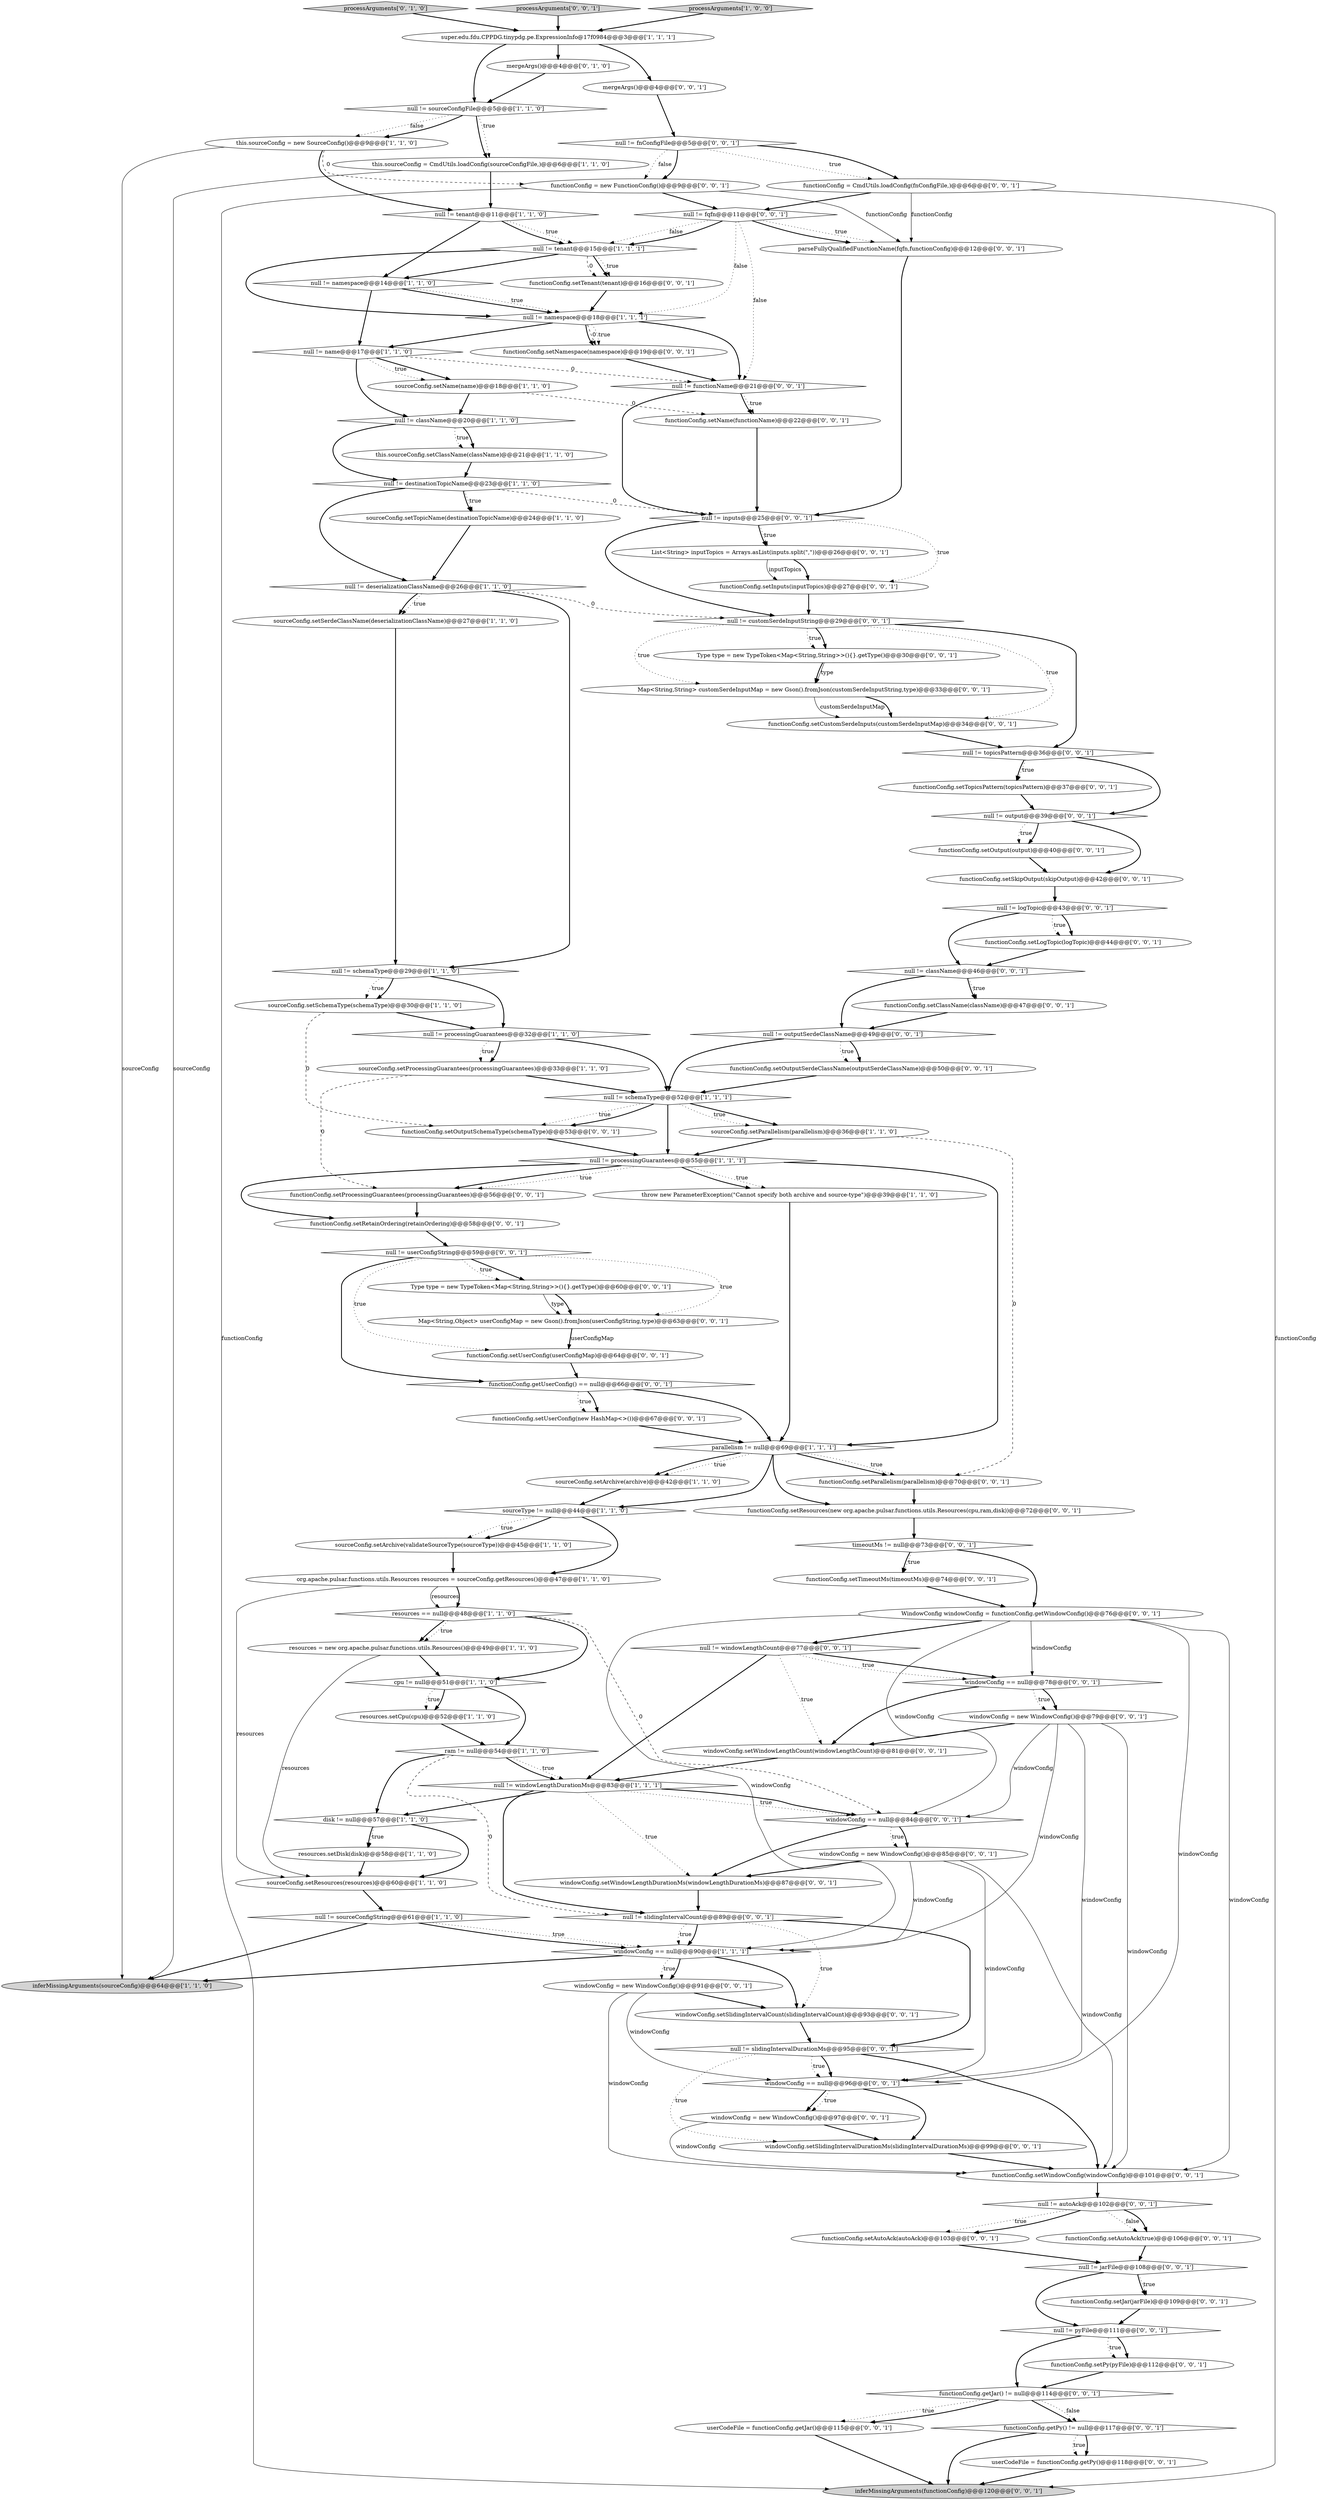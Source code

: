 digraph {
42 [style = filled, label = "processArguments['0', '1', '0']", fillcolor = lightgray, shape = diamond image = "AAA0AAABBB2BBB"];
57 [style = filled, label = "windowConfig.setSlidingIntervalCount(slidingIntervalCount)@@@93@@@['0', '0', '1']", fillcolor = white, shape = ellipse image = "AAA0AAABBB3BBB"];
63 [style = filled, label = "null != logTopic@@@43@@@['0', '0', '1']", fillcolor = white, shape = diamond image = "AAA0AAABBB3BBB"];
85 [style = filled, label = "null != topicsPattern@@@36@@@['0', '0', '1']", fillcolor = white, shape = diamond image = "AAA0AAABBB3BBB"];
62 [style = filled, label = "List<String> inputTopics = Arrays.asList(inputs.split(\",\"))@@@26@@@['0', '0', '1']", fillcolor = white, shape = ellipse image = "AAA0AAABBB3BBB"];
64 [style = filled, label = "Type type = new TypeToken<Map<String,String>>(){}.getType()@@@60@@@['0', '0', '1']", fillcolor = white, shape = ellipse image = "AAA0AAABBB3BBB"];
45 [style = filled, label = "functionConfig.getPy() != null@@@117@@@['0', '0', '1']", fillcolor = white, shape = diamond image = "AAA0AAABBB3BBB"];
55 [style = filled, label = "functionConfig.setPy(pyFile)@@@112@@@['0', '0', '1']", fillcolor = white, shape = ellipse image = "AAA0AAABBB3BBB"];
93 [style = filled, label = "functionConfig.setUserConfig(userConfigMap)@@@64@@@['0', '0', '1']", fillcolor = white, shape = ellipse image = "AAA0AAABBB3BBB"];
6 [style = filled, label = "null != name@@@17@@@['1', '1', '0']", fillcolor = white, shape = diamond image = "AAA0AAABBB1BBB"];
101 [style = filled, label = "windowConfig.setSlidingIntervalDurationMs(slidingIntervalDurationMs)@@@99@@@['0', '0', '1']", fillcolor = white, shape = ellipse image = "AAA0AAABBB3BBB"];
102 [style = filled, label = "functionConfig.setTopicsPattern(topicsPattern)@@@37@@@['0', '0', '1']", fillcolor = white, shape = ellipse image = "AAA0AAABBB3BBB"];
82 [style = filled, label = "functionConfig.setUserConfig(new HashMap<>())@@@67@@@['0', '0', '1']", fillcolor = white, shape = ellipse image = "AAA0AAABBB3BBB"];
67 [style = filled, label = "null != functionName@@@21@@@['0', '0', '1']", fillcolor = white, shape = diamond image = "AAA0AAABBB3BBB"];
98 [style = filled, label = "functionConfig.setNamespace(namespace)@@@19@@@['0', '0', '1']", fillcolor = white, shape = ellipse image = "AAA0AAABBB3BBB"];
24 [style = filled, label = "null != processingGuarantees@@@55@@@['1', '1', '1']", fillcolor = white, shape = diamond image = "AAA0AAABBB1BBB"];
48 [style = filled, label = "functionConfig.setName(functionName)@@@22@@@['0', '0', '1']", fillcolor = white, shape = ellipse image = "AAA0AAABBB3BBB"];
54 [style = filled, label = "parseFullyQualifiedFunctionName(fqfn,functionConfig)@@@12@@@['0', '0', '1']", fillcolor = white, shape = ellipse image = "AAA0AAABBB3BBB"];
109 [style = filled, label = "null != inputs@@@25@@@['0', '0', '1']", fillcolor = white, shape = diamond image = "AAA0AAABBB3BBB"];
15 [style = filled, label = "null != tenant@@@11@@@['1', '1', '0']", fillcolor = white, shape = diamond image = "AAA0AAABBB1BBB"];
106 [style = filled, label = "functionConfig.setCustomSerdeInputs(customSerdeInputMap)@@@34@@@['0', '0', '1']", fillcolor = white, shape = ellipse image = "AAA0AAABBB3BBB"];
103 [style = filled, label = "functionConfig = CmdUtils.loadConfig(fnConfigFile,)@@@6@@@['0', '0', '1']", fillcolor = white, shape = ellipse image = "AAA0AAABBB3BBB"];
47 [style = filled, label = "functionConfig.setClassName(className)@@@47@@@['0', '0', '1']", fillcolor = white, shape = ellipse image = "AAA0AAABBB3BBB"];
17 [style = filled, label = "resources = new org.apache.pulsar.functions.utils.Resources()@@@49@@@['1', '1', '0']", fillcolor = white, shape = ellipse image = "AAA0AAABBB1BBB"];
65 [style = filled, label = "null != pyFile@@@111@@@['0', '0', '1']", fillcolor = white, shape = diamond image = "AAA0AAABBB3BBB"];
105 [style = filled, label = "null != autoAck@@@102@@@['0', '0', '1']", fillcolor = white, shape = diamond image = "AAA0AAABBB3BBB"];
73 [style = filled, label = "functionConfig.setResources(new org.apache.pulsar.functions.utils.Resources(cpu,ram,disk))@@@72@@@['0', '0', '1']", fillcolor = white, shape = ellipse image = "AAA0AAABBB3BBB"];
60 [style = filled, label = "windowConfig == null@@@96@@@['0', '0', '1']", fillcolor = white, shape = diamond image = "AAA0AAABBB3BBB"];
2 [style = filled, label = "null != sourceConfigFile@@@5@@@['1', '1', '0']", fillcolor = white, shape = diamond image = "AAA0AAABBB1BBB"];
39 [style = filled, label = "null != namespace@@@14@@@['1', '1', '0']", fillcolor = white, shape = diamond image = "AAA0AAABBB1BBB"];
28 [style = filled, label = "resources.setCpu(cpu)@@@52@@@['1', '1', '0']", fillcolor = white, shape = ellipse image = "AAA0AAABBB1BBB"];
26 [style = filled, label = "sourceConfig.setResources(resources)@@@60@@@['1', '1', '0']", fillcolor = white, shape = ellipse image = "AAA0AAABBB1BBB"];
53 [style = filled, label = "null != outputSerdeClassName@@@49@@@['0', '0', '1']", fillcolor = white, shape = diamond image = "AAA0AAABBB3BBB"];
68 [style = filled, label = "windowConfig = new WindowConfig()@@@91@@@['0', '0', '1']", fillcolor = white, shape = ellipse image = "AAA0AAABBB3BBB"];
33 [style = filled, label = "null != className@@@20@@@['1', '1', '0']", fillcolor = white, shape = diamond image = "AAA0AAABBB1BBB"];
108 [style = filled, label = "processArguments['0', '0', '1']", fillcolor = lightgray, shape = diamond image = "AAA0AAABBB3BBB"];
61 [style = filled, label = "null != fqfn@@@11@@@['0', '0', '1']", fillcolor = white, shape = diamond image = "AAA0AAABBB3BBB"];
10 [style = filled, label = "this.sourceConfig.setClassName(className)@@@21@@@['1', '1', '0']", fillcolor = white, shape = ellipse image = "AAA0AAABBB1BBB"];
70 [style = filled, label = "functionConfig.setTenant(tenant)@@@16@@@['0', '0', '1']", fillcolor = white, shape = ellipse image = "AAA0AAABBB3BBB"];
8 [style = filled, label = "null != schemaType@@@29@@@['1', '1', '0']", fillcolor = white, shape = diamond image = "AAA0AAABBB1BBB"];
46 [style = filled, label = "userCodeFile = functionConfig.getJar()@@@115@@@['0', '0', '1']", fillcolor = white, shape = ellipse image = "AAA0AAABBB3BBB"];
36 [style = filled, label = "sourceConfig.setSerdeClassName(deserializationClassName)@@@27@@@['1', '1', '0']", fillcolor = white, shape = ellipse image = "AAA0AAABBB1BBB"];
100 [style = filled, label = "functionConfig.setAutoAck(true)@@@106@@@['0', '0', '1']", fillcolor = white, shape = ellipse image = "AAA0AAABBB3BBB"];
29 [style = filled, label = "org.apache.pulsar.functions.utils.Resources resources = sourceConfig.getResources()@@@47@@@['1', '1', '0']", fillcolor = white, shape = ellipse image = "AAA0AAABBB1BBB"];
16 [style = filled, label = "resources == null@@@48@@@['1', '1', '0']", fillcolor = white, shape = diamond image = "AAA0AAABBB1BBB"];
78 [style = filled, label = "null != fnConfigFile@@@5@@@['0', '0', '1']", fillcolor = white, shape = diamond image = "AAA0AAABBB3BBB"];
77 [style = filled, label = "functionConfig.getJar() != null@@@114@@@['0', '0', '1']", fillcolor = white, shape = diamond image = "AAA0AAABBB3BBB"];
107 [style = filled, label = "null != userConfigString@@@59@@@['0', '0', '1']", fillcolor = white, shape = diamond image = "AAA0AAABBB3BBB"];
94 [style = filled, label = "Map<String,Object> userConfigMap = new Gson().fromJson(userConfigString,type)@@@63@@@['0', '0', '1']", fillcolor = white, shape = ellipse image = "AAA0AAABBB3BBB"];
44 [style = filled, label = "null != output@@@39@@@['0', '0', '1']", fillcolor = white, shape = diamond image = "AAA0AAABBB3BBB"];
58 [style = filled, label = "functionConfig = new FunctionConfig()@@@9@@@['0', '0', '1']", fillcolor = white, shape = ellipse image = "AAA0AAABBB3BBB"];
49 [style = filled, label = "windowConfig.setWindowLengthCount(windowLengthCount)@@@81@@@['0', '0', '1']", fillcolor = white, shape = ellipse image = "AAA0AAABBB3BBB"];
50 [style = filled, label = "functionConfig.setWindowConfig(windowConfig)@@@101@@@['0', '0', '1']", fillcolor = white, shape = ellipse image = "AAA0AAABBB3BBB"];
31 [style = filled, label = "null != namespace@@@18@@@['1', '1', '1']", fillcolor = white, shape = diamond image = "AAA0AAABBB1BBB"];
37 [style = filled, label = "sourceConfig.setProcessingGuarantees(processingGuarantees)@@@33@@@['1', '1', '0']", fillcolor = white, shape = ellipse image = "AAA0AAABBB1BBB"];
81 [style = filled, label = "windowConfig = new WindowConfig()@@@97@@@['0', '0', '1']", fillcolor = white, shape = ellipse image = "AAA0AAABBB3BBB"];
69 [style = filled, label = "null != windowLengthCount@@@77@@@['0', '0', '1']", fillcolor = white, shape = diamond image = "AAA0AAABBB3BBB"];
22 [style = filled, label = "windowConfig == null@@@90@@@['1', '1', '1']", fillcolor = white, shape = diamond image = "AAA0AAABBB1BBB"];
75 [style = filled, label = "functionConfig.setOutput(output)@@@40@@@['0', '0', '1']", fillcolor = white, shape = ellipse image = "AAA0AAABBB3BBB"];
97 [style = filled, label = "inferMissingArguments(functionConfig)@@@120@@@['0', '0', '1']", fillcolor = lightgray, shape = ellipse image = "AAA0AAABBB3BBB"];
32 [style = filled, label = "sourceType != null@@@44@@@['1', '1', '0']", fillcolor = white, shape = diamond image = "AAA0AAABBB1BBB"];
95 [style = filled, label = "windowConfig == null@@@84@@@['0', '0', '1']", fillcolor = white, shape = diamond image = "AAA0AAABBB3BBB"];
23 [style = filled, label = "throw new ParameterException(\"Cannot specify both archive and source-type\")@@@39@@@['1', '1', '0']", fillcolor = white, shape = ellipse image = "AAA0AAABBB1BBB"];
86 [style = filled, label = "null != className@@@46@@@['0', '0', '1']", fillcolor = white, shape = diamond image = "AAA0AAABBB3BBB"];
56 [style = filled, label = "windowConfig = new WindowConfig()@@@79@@@['0', '0', '1']", fillcolor = white, shape = ellipse image = "AAA0AAABBB3BBB"];
9 [style = filled, label = "processArguments['1', '0', '0']", fillcolor = lightgray, shape = diamond image = "AAA0AAABBB1BBB"];
52 [style = filled, label = "null != slidingIntervalCount@@@89@@@['0', '0', '1']", fillcolor = white, shape = diamond image = "AAA0AAABBB3BBB"];
21 [style = filled, label = "null != deserializationClassName@@@26@@@['1', '1', '0']", fillcolor = white, shape = diamond image = "AAA0AAABBB1BBB"];
34 [style = filled, label = "sourceConfig.setTopicName(destinationTopicName)@@@24@@@['1', '1', '0']", fillcolor = white, shape = ellipse image = "AAA0AAABBB1BBB"];
51 [style = filled, label = "mergeArgs()@@@4@@@['0', '0', '1']", fillcolor = white, shape = ellipse image = "AAA0AAABBB3BBB"];
40 [style = filled, label = "sourceConfig.setArchive(archive)@@@42@@@['1', '1', '0']", fillcolor = white, shape = ellipse image = "AAA0AAABBB1BBB"];
25 [style = filled, label = "null != windowLengthDurationMs@@@83@@@['1', '1', '1']", fillcolor = white, shape = diamond image = "AAA0AAABBB1BBB"];
104 [style = filled, label = "functionConfig.setSkipOutput(skipOutput)@@@42@@@['0', '0', '1']", fillcolor = white, shape = ellipse image = "AAA0AAABBB3BBB"];
71 [style = filled, label = "Map<String,String> customSerdeInputMap = new Gson().fromJson(customSerdeInputString,type)@@@33@@@['0', '0', '1']", fillcolor = white, shape = ellipse image = "AAA0AAABBB3BBB"];
84 [style = filled, label = "functionConfig.setAutoAck(autoAck)@@@103@@@['0', '0', '1']", fillcolor = white, shape = ellipse image = "AAA0AAABBB3BBB"];
4 [style = filled, label = "inferMissingArguments(sourceConfig)@@@64@@@['1', '1', '0']", fillcolor = lightgray, shape = ellipse image = "AAA0AAABBB1BBB"];
110 [style = filled, label = "functionConfig.setLogTopic(logTopic)@@@44@@@['0', '0', '1']", fillcolor = white, shape = ellipse image = "AAA0AAABBB3BBB"];
92 [style = filled, label = "functionConfig.setProcessingGuarantees(processingGuarantees)@@@56@@@['0', '0', '1']", fillcolor = white, shape = ellipse image = "AAA0AAABBB3BBB"];
59 [style = filled, label = "functionConfig.setJar(jarFile)@@@109@@@['0', '0', '1']", fillcolor = white, shape = ellipse image = "AAA0AAABBB3BBB"];
1 [style = filled, label = "ram != null@@@54@@@['1', '1', '0']", fillcolor = white, shape = diamond image = "AAA0AAABBB1BBB"];
80 [style = filled, label = "functionConfig.setOutputSchemaType(schemaType)@@@53@@@['0', '0', '1']", fillcolor = white, shape = ellipse image = "AAA0AAABBB3BBB"];
83 [style = filled, label = "null != jarFile@@@108@@@['0', '0', '1']", fillcolor = white, shape = diamond image = "AAA0AAABBB3BBB"];
89 [style = filled, label = "null != slidingIntervalDurationMs@@@95@@@['0', '0', '1']", fillcolor = white, shape = diamond image = "AAA0AAABBB3BBB"];
41 [style = filled, label = "null != processingGuarantees@@@32@@@['1', '1', '0']", fillcolor = white, shape = diamond image = "AAA0AAABBB1BBB"];
72 [style = filled, label = "functionConfig.setOutputSerdeClassName(outputSerdeClassName)@@@50@@@['0', '0', '1']", fillcolor = white, shape = ellipse image = "AAA0AAABBB3BBB"];
91 [style = filled, label = "functionConfig.setParallelism(parallelism)@@@70@@@['0', '0', '1']", fillcolor = white, shape = ellipse image = "AAA0AAABBB3BBB"];
90 [style = filled, label = "null != customSerdeInputString@@@29@@@['0', '0', '1']", fillcolor = white, shape = diamond image = "AAA0AAABBB3BBB"];
74 [style = filled, label = "functionConfig.getUserConfig() == null@@@66@@@['0', '0', '1']", fillcolor = white, shape = diamond image = "AAA0AAABBB3BBB"];
43 [style = filled, label = "mergeArgs()@@@4@@@['0', '1', '0']", fillcolor = white, shape = ellipse image = "AAA1AAABBB2BBB"];
66 [style = filled, label = "windowConfig == null@@@78@@@['0', '0', '1']", fillcolor = white, shape = diamond image = "AAA0AAABBB3BBB"];
20 [style = filled, label = "sourceConfig.setName(name)@@@18@@@['1', '1', '0']", fillcolor = white, shape = ellipse image = "AAA0AAABBB1BBB"];
99 [style = filled, label = "windowConfig.setWindowLengthDurationMs(windowLengthDurationMs)@@@87@@@['0', '0', '1']", fillcolor = white, shape = ellipse image = "AAA0AAABBB3BBB"];
88 [style = filled, label = "timeoutMs != null@@@73@@@['0', '0', '1']", fillcolor = white, shape = diamond image = "AAA0AAABBB3BBB"];
111 [style = filled, label = "WindowConfig windowConfig = functionConfig.getWindowConfig()@@@76@@@['0', '0', '1']", fillcolor = white, shape = ellipse image = "AAA0AAABBB3BBB"];
11 [style = filled, label = "disk != null@@@57@@@['1', '1', '0']", fillcolor = white, shape = diamond image = "AAA0AAABBB1BBB"];
76 [style = filled, label = "functionConfig.setInputs(inputTopics)@@@27@@@['0', '0', '1']", fillcolor = white, shape = ellipse image = "AAA0AAABBB3BBB"];
35 [style = filled, label = "super.edu.fdu.CPPDG.tinypdg.pe.ExpressionInfo@17f0984@@@3@@@['1', '1', '1']", fillcolor = white, shape = ellipse image = "AAA0AAABBB1BBB"];
5 [style = filled, label = "resources.setDisk(disk)@@@58@@@['1', '1', '0']", fillcolor = white, shape = ellipse image = "AAA0AAABBB1BBB"];
3 [style = filled, label = "sourceConfig.setSchemaType(schemaType)@@@30@@@['1', '1', '0']", fillcolor = white, shape = ellipse image = "AAA0AAABBB1BBB"];
30 [style = filled, label = "this.sourceConfig = CmdUtils.loadConfig(sourceConfigFile,)@@@6@@@['1', '1', '0']", fillcolor = white, shape = ellipse image = "AAA0AAABBB1BBB"];
112 [style = filled, label = "functionConfig.setTimeoutMs(timeoutMs)@@@74@@@['0', '0', '1']", fillcolor = white, shape = ellipse image = "AAA0AAABBB3BBB"];
27 [style = filled, label = "sourceConfig.setParallelism(parallelism)@@@36@@@['1', '1', '0']", fillcolor = white, shape = ellipse image = "AAA0AAABBB1BBB"];
0 [style = filled, label = "cpu != null@@@51@@@['1', '1', '0']", fillcolor = white, shape = diamond image = "AAA0AAABBB1BBB"];
14 [style = filled, label = "parallelism != null@@@69@@@['1', '1', '1']", fillcolor = white, shape = diamond image = "AAA0AAABBB1BBB"];
13 [style = filled, label = "null != sourceConfigString@@@61@@@['1', '1', '0']", fillcolor = white, shape = diamond image = "AAA0AAABBB1BBB"];
113 [style = filled, label = "userCodeFile = functionConfig.getPy()@@@118@@@['0', '0', '1']", fillcolor = white, shape = ellipse image = "AAA0AAABBB3BBB"];
96 [style = filled, label = "windowConfig = new WindowConfig()@@@85@@@['0', '0', '1']", fillcolor = white, shape = ellipse image = "AAA0AAABBB3BBB"];
7 [style = filled, label = "null != destinationTopicName@@@23@@@['1', '1', '0']", fillcolor = white, shape = diamond image = "AAA0AAABBB1BBB"];
38 [style = filled, label = "null != tenant@@@15@@@['1', '1', '1']", fillcolor = white, shape = diamond image = "AAA0AAABBB1BBB"];
87 [style = filled, label = "functionConfig.setRetainOrdering(retainOrdering)@@@58@@@['0', '0', '1']", fillcolor = white, shape = ellipse image = "AAA0AAABBB3BBB"];
79 [style = filled, label = "Type type = new TypeToken<Map<String,String>>(){}.getType()@@@30@@@['0', '0', '1']", fillcolor = white, shape = ellipse image = "AAA0AAABBB3BBB"];
12 [style = filled, label = "sourceConfig.setArchive(validateSourceType(sourceType))@@@45@@@['1', '1', '0']", fillcolor = white, shape = ellipse image = "AAA0AAABBB1BBB"];
18 [style = filled, label = "null != schemaType@@@52@@@['1', '1', '1']", fillcolor = white, shape = diamond image = "AAA0AAABBB1BBB"];
19 [style = filled, label = "this.sourceConfig = new SourceConfig()@@@9@@@['1', '1', '0']", fillcolor = white, shape = ellipse image = "AAA0AAABBB1BBB"];
18->80 [style = dotted, label="true"];
29->16 [style = solid, label="resources"];
95->99 [style = bold, label=""];
15->38 [style = dotted, label="true"];
105->100 [style = dotted, label="false"];
103->97 [style = solid, label="functionConfig"];
14->32 [style = bold, label=""];
88->111 [style = bold, label=""];
105->100 [style = bold, label=""];
21->36 [style = dotted, label="true"];
25->95 [style = dotted, label="true"];
89->101 [style = dotted, label="true"];
74->82 [style = bold, label=""];
25->95 [style = bold, label=""];
16->0 [style = bold, label=""];
86->53 [style = bold, label=""];
1->11 [style = bold, label=""];
74->82 [style = dotted, label="true"];
77->46 [style = dotted, label="true"];
111->50 [style = solid, label="windowConfig"];
14->40 [style = dotted, label="true"];
83->59 [style = bold, label=""];
31->67 [style = bold, label=""];
28->1 [style = bold, label=""];
110->86 [style = bold, label=""];
52->22 [style = bold, label=""];
25->99 [style = dotted, label="true"];
113->97 [style = bold, label=""];
31->6 [style = bold, label=""];
94->93 [style = solid, label="userConfigMap"];
6->67 [style = dashed, label="0"];
107->64 [style = bold, label=""];
15->39 [style = bold, label=""];
63->110 [style = bold, label=""];
72->18 [style = bold, label=""];
14->91 [style = bold, label=""];
66->56 [style = dotted, label="true"];
80->24 [style = bold, label=""];
36->8 [style = bold, label=""];
13->22 [style = dotted, label="true"];
109->62 [style = bold, label=""];
35->51 [style = bold, label=""];
38->70 [style = dashed, label="0"];
62->76 [style = bold, label=""];
42->35 [style = bold, label=""];
60->81 [style = bold, label=""];
24->14 [style = bold, label=""];
68->50 [style = solid, label="windowConfig"];
71->106 [style = solid, label="customSerdeInputMap"];
19->4 [style = solid, label="sourceConfig"];
1->52 [style = dashed, label="0"];
95->96 [style = dotted, label="true"];
52->89 [style = bold, label=""];
11->5 [style = dotted, label="true"];
78->58 [style = dotted, label="false"];
38->39 [style = bold, label=""];
7->109 [style = dashed, label="0"];
61->54 [style = dotted, label="true"];
105->84 [style = dotted, label="true"];
40->32 [style = bold, label=""];
39->31 [style = bold, label=""];
7->34 [style = dotted, label="true"];
90->106 [style = dotted, label="true"];
64->94 [style = solid, label="type"];
3->80 [style = dashed, label="0"];
60->81 [style = dotted, label="true"];
26->13 [style = bold, label=""];
90->79 [style = dotted, label="true"];
15->38 [style = bold, label=""];
73->88 [style = bold, label=""];
2->19 [style = dotted, label="false"];
33->10 [style = dotted, label="true"];
111->69 [style = bold, label=""];
37->18 [style = bold, label=""];
11->26 [style = bold, label=""];
37->92 [style = dashed, label="0"];
1->25 [style = dotted, label="true"];
109->90 [style = bold, label=""];
45->97 [style = bold, label=""];
55->77 [style = bold, label=""];
21->8 [style = bold, label=""];
79->71 [style = solid, label="type"];
14->91 [style = dotted, label="true"];
6->20 [style = bold, label=""];
63->110 [style = dotted, label="true"];
1->25 [style = bold, label=""];
85->44 [style = bold, label=""];
67->48 [style = bold, label=""];
102->44 [style = bold, label=""];
8->3 [style = bold, label=""];
58->97 [style = solid, label="functionConfig"];
16->95 [style = dashed, label="0"];
24->92 [style = dotted, label="true"];
52->57 [style = dotted, label="true"];
89->60 [style = bold, label=""];
10->7 [style = bold, label=""];
38->70 [style = bold, label=""];
101->50 [style = bold, label=""];
44->104 [style = bold, label=""];
69->25 [style = bold, label=""];
24->23 [style = dotted, label="true"];
77->46 [style = bold, label=""];
53->18 [style = bold, label=""];
71->106 [style = bold, label=""];
58->61 [style = bold, label=""];
53->72 [style = bold, label=""];
81->101 [style = bold, label=""];
69->66 [style = dotted, label="true"];
65->55 [style = bold, label=""];
109->76 [style = dotted, label="true"];
57->89 [style = bold, label=""];
67->48 [style = dotted, label="true"];
52->22 [style = dotted, label="true"];
30->4 [style = solid, label="sourceConfig"];
12->29 [style = bold, label=""];
38->31 [style = bold, label=""];
29->26 [style = solid, label="resources"];
62->76 [style = solid, label="inputTopics"];
78->103 [style = dotted, label="true"];
64->94 [style = bold, label=""];
90->71 [style = dotted, label="true"];
6->20 [style = dotted, label="true"];
38->70 [style = dotted, label="true"];
32->29 [style = bold, label=""];
21->36 [style = bold, label=""];
18->27 [style = bold, label=""];
82->14 [style = bold, label=""];
34->21 [style = bold, label=""];
45->113 [style = bold, label=""];
0->28 [style = dotted, label="true"];
54->109 [style = bold, label=""];
88->112 [style = dotted, label="true"];
59->65 [style = bold, label=""];
91->73 [style = bold, label=""];
61->67 [style = dotted, label="false"];
77->45 [style = bold, label=""];
58->54 [style = solid, label="functionConfig"];
56->49 [style = bold, label=""];
21->90 [style = dashed, label="0"];
8->41 [style = bold, label=""];
35->2 [style = bold, label=""];
95->96 [style = bold, label=""];
96->60 [style = solid, label="windowConfig"];
53->72 [style = dotted, label="true"];
31->98 [style = dashed, label="0"];
13->4 [style = bold, label=""];
31->98 [style = dotted, label="true"];
103->54 [style = solid, label="functionConfig"];
41->37 [style = bold, label=""];
39->6 [style = bold, label=""];
56->95 [style = solid, label="windowConfig"];
107->94 [style = dotted, label="true"];
33->10 [style = bold, label=""];
35->43 [style = bold, label=""];
9->35 [style = bold, label=""];
103->61 [style = bold, label=""];
98->67 [style = bold, label=""];
68->57 [style = bold, label=""];
32->12 [style = dotted, label="true"];
22->68 [style = dotted, label="true"];
87->107 [style = bold, label=""];
69->66 [style = bold, label=""];
2->30 [style = dotted, label="true"];
33->7 [style = bold, label=""];
94->93 [style = bold, label=""];
88->112 [style = bold, label=""];
68->60 [style = solid, label="windowConfig"];
51->78 [style = bold, label=""];
66->49 [style = bold, label=""];
50->105 [style = bold, label=""];
109->62 [style = dotted, label="true"];
20->48 [style = dashed, label="0"];
48->109 [style = bold, label=""];
89->50 [style = bold, label=""];
14->73 [style = bold, label=""];
66->56 [style = bold, label=""];
44->75 [style = bold, label=""];
2->19 [style = bold, label=""];
45->113 [style = dotted, label="true"];
111->60 [style = solid, label="windowConfig"];
96->99 [style = bold, label=""];
29->16 [style = bold, label=""];
25->52 [style = bold, label=""];
107->93 [style = dotted, label="true"];
56->50 [style = solid, label="windowConfig"];
41->37 [style = dotted, label="true"];
61->38 [style = dotted, label="false"];
92->87 [style = bold, label=""];
111->95 [style = solid, label="windowConfig"];
96->22 [style = solid, label="windowConfig"];
107->64 [style = dotted, label="true"];
78->58 [style = bold, label=""];
84->83 [style = bold, label=""];
23->14 [style = bold, label=""];
99->52 [style = bold, label=""];
16->17 [style = bold, label=""];
8->3 [style = dotted, label="true"];
93->74 [style = bold, label=""];
16->17 [style = dotted, label="true"];
104->63 [style = bold, label=""];
17->0 [style = bold, label=""];
20->33 [style = bold, label=""];
11->5 [style = bold, label=""];
74->14 [style = bold, label=""];
108->35 [style = bold, label=""];
83->65 [style = bold, label=""];
76->90 [style = bold, label=""];
43->2 [style = bold, label=""];
24->87 [style = bold, label=""];
41->18 [style = bold, label=""];
49->25 [style = bold, label=""];
96->50 [style = solid, label="windowConfig"];
19->58 [style = dashed, label="0"];
32->12 [style = bold, label=""];
27->91 [style = dashed, label="0"];
79->71 [style = bold, label=""];
22->68 [style = bold, label=""];
69->49 [style = dotted, label="true"];
24->23 [style = bold, label=""];
78->103 [style = bold, label=""];
30->15 [style = bold, label=""];
86->47 [style = bold, label=""];
18->24 [style = bold, label=""];
56->60 [style = solid, label="windowConfig"];
100->83 [style = bold, label=""];
13->22 [style = bold, label=""];
85->102 [style = dotted, label="true"];
18->80 [style = bold, label=""];
47->53 [style = bold, label=""];
19->15 [style = bold, label=""];
44->75 [style = dotted, label="true"];
111->66 [style = solid, label="windowConfig"];
105->84 [style = bold, label=""];
7->21 [style = bold, label=""];
6->33 [style = bold, label=""];
5->26 [style = bold, label=""];
0->1 [style = bold, label=""];
65->77 [style = bold, label=""];
90->79 [style = bold, label=""];
60->101 [style = bold, label=""];
65->55 [style = dotted, label="true"];
112->111 [style = bold, label=""];
25->11 [style = bold, label=""];
70->31 [style = bold, label=""];
46->97 [style = bold, label=""];
27->24 [style = bold, label=""];
61->31 [style = dotted, label="false"];
18->27 [style = dotted, label="true"];
56->22 [style = solid, label="windowConfig"];
107->74 [style = bold, label=""];
77->45 [style = dotted, label="false"];
31->98 [style = bold, label=""];
90->85 [style = bold, label=""];
7->34 [style = bold, label=""];
22->4 [style = bold, label=""];
24->92 [style = bold, label=""];
3->41 [style = bold, label=""];
61->54 [style = bold, label=""];
2->30 [style = bold, label=""];
17->26 [style = solid, label="resources"];
0->28 [style = bold, label=""];
83->59 [style = dotted, label="true"];
14->40 [style = bold, label=""];
106->85 [style = bold, label=""];
85->102 [style = bold, label=""];
39->31 [style = dotted, label="true"];
89->60 [style = dotted, label="true"];
22->57 [style = bold, label=""];
61->38 [style = bold, label=""];
75->104 [style = bold, label=""];
67->109 [style = bold, label=""];
86->47 [style = dotted, label="true"];
63->86 [style = bold, label=""];
111->22 [style = solid, label="windowConfig"];
81->50 [style = solid, label="windowConfig"];
}
